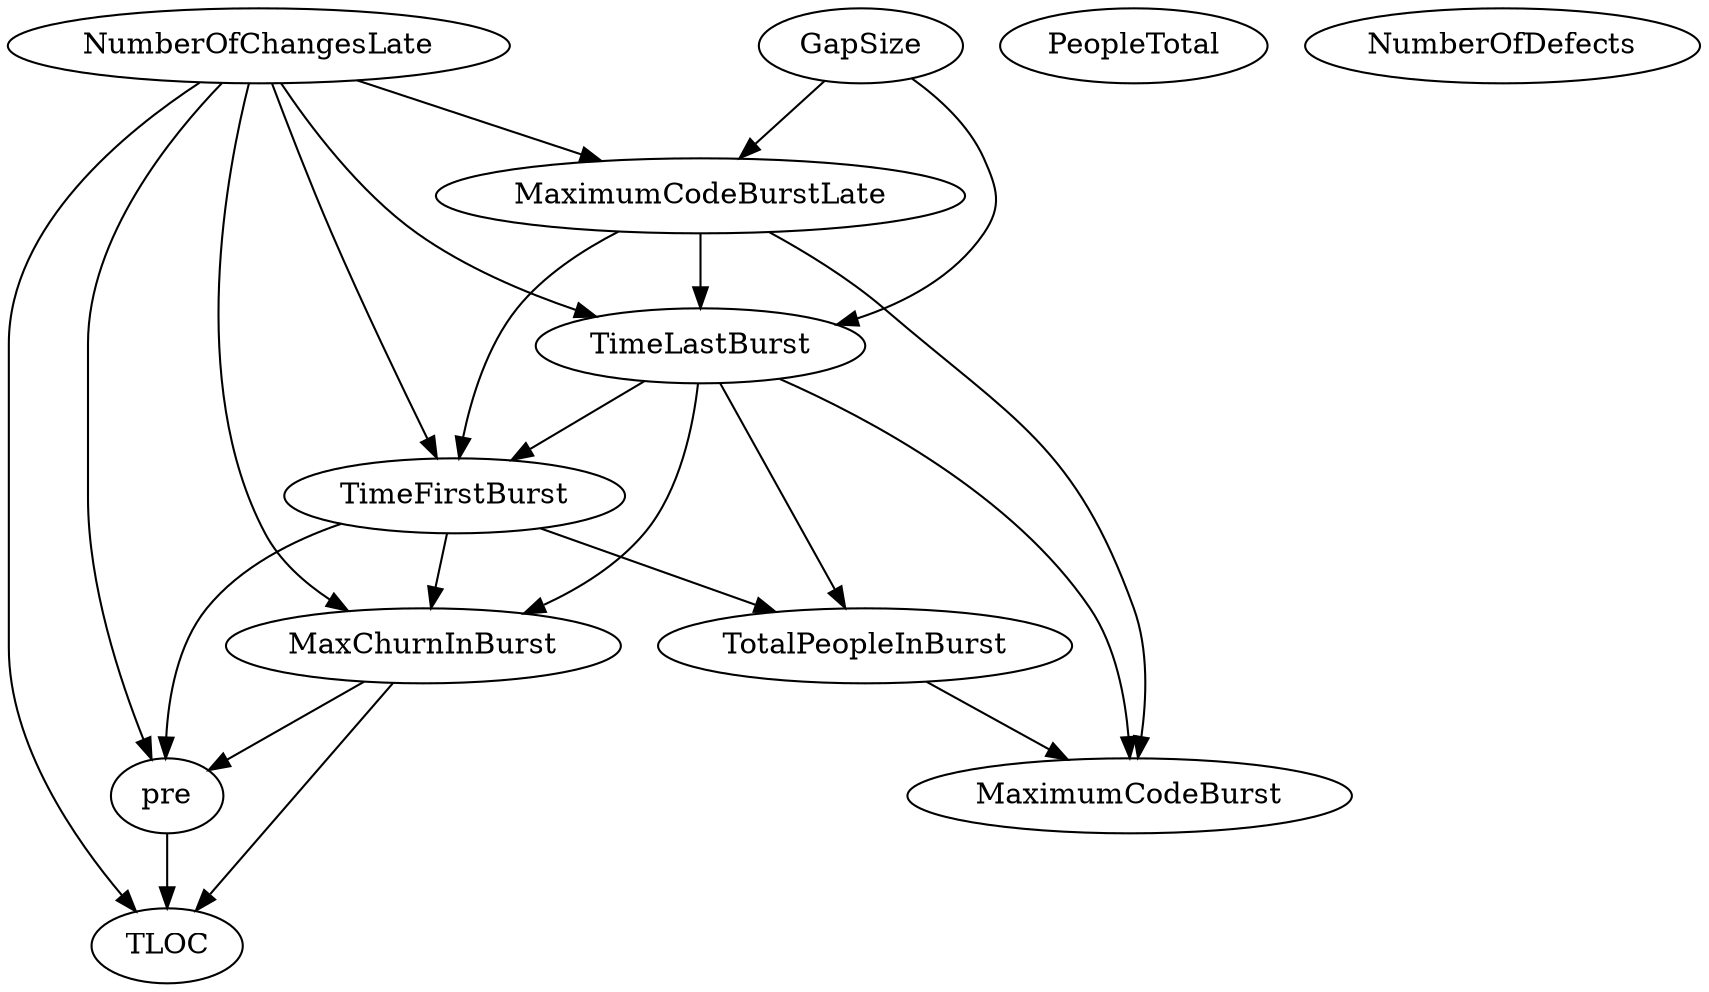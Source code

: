 digraph {
   NumberOfChangesLate;
   PeopleTotal;
   NumberOfDefects;
   GapSize;
   MaximumCodeBurstLate;
   TimeLastBurst;
   TimeFirstBurst;
   MaxChurnInBurst;
   pre;
   TLOC;
   MaximumCodeBurst;
   TotalPeopleInBurst;
   NumberOfChangesLate -> MaximumCodeBurstLate;
   NumberOfChangesLate -> TimeLastBurst;
   NumberOfChangesLate -> TimeFirstBurst;
   NumberOfChangesLate -> MaxChurnInBurst;
   NumberOfChangesLate -> pre;
   NumberOfChangesLate -> TLOC;
   GapSize -> MaximumCodeBurstLate;
   GapSize -> TimeLastBurst;
   MaximumCodeBurstLate -> TimeLastBurst;
   MaximumCodeBurstLate -> TimeFirstBurst;
   MaximumCodeBurstLate -> MaximumCodeBurst;
   TimeLastBurst -> TimeFirstBurst;
   TimeLastBurst -> MaxChurnInBurst;
   TimeLastBurst -> MaximumCodeBurst;
   TimeLastBurst -> TotalPeopleInBurst;
   TimeFirstBurst -> MaxChurnInBurst;
   TimeFirstBurst -> pre;
   TimeFirstBurst -> TotalPeopleInBurst;
   MaxChurnInBurst -> pre;
   MaxChurnInBurst -> TLOC;
   pre -> TLOC;
   TotalPeopleInBurst -> MaximumCodeBurst;
}
